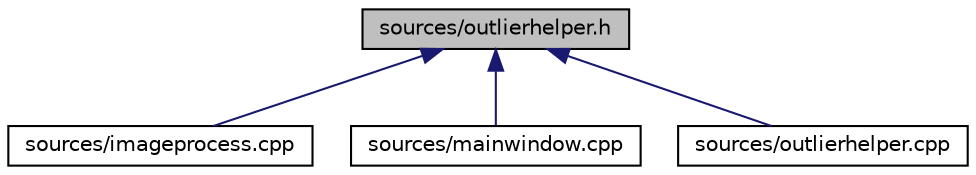 digraph "sources/outlierhelper.h"
{
  edge [fontname="Helvetica",fontsize="10",labelfontname="Helvetica",labelfontsize="10"];
  node [fontname="Helvetica",fontsize="10",shape=record];
  Node2 [label="sources/outlierhelper.h",height=0.2,width=0.4,color="black", fillcolor="grey75", style="filled", fontcolor="black"];
  Node2 -> Node3 [dir="back",color="midnightblue",fontsize="10",style="solid"];
  Node3 [label="sources/imageprocess.cpp",height=0.2,width=0.4,color="black", fillcolor="white", style="filled",URL="$imageprocess_8cpp.html"];
  Node2 -> Node4 [dir="back",color="midnightblue",fontsize="10",style="solid"];
  Node4 [label="sources/mainwindow.cpp",height=0.2,width=0.4,color="black", fillcolor="white", style="filled",URL="$mainwindow_8cpp.html"];
  Node2 -> Node5 [dir="back",color="midnightblue",fontsize="10",style="solid"];
  Node5 [label="sources/outlierhelper.cpp",height=0.2,width=0.4,color="black", fillcolor="white", style="filled",URL="$outlierhelper_8cpp.html"];
}
